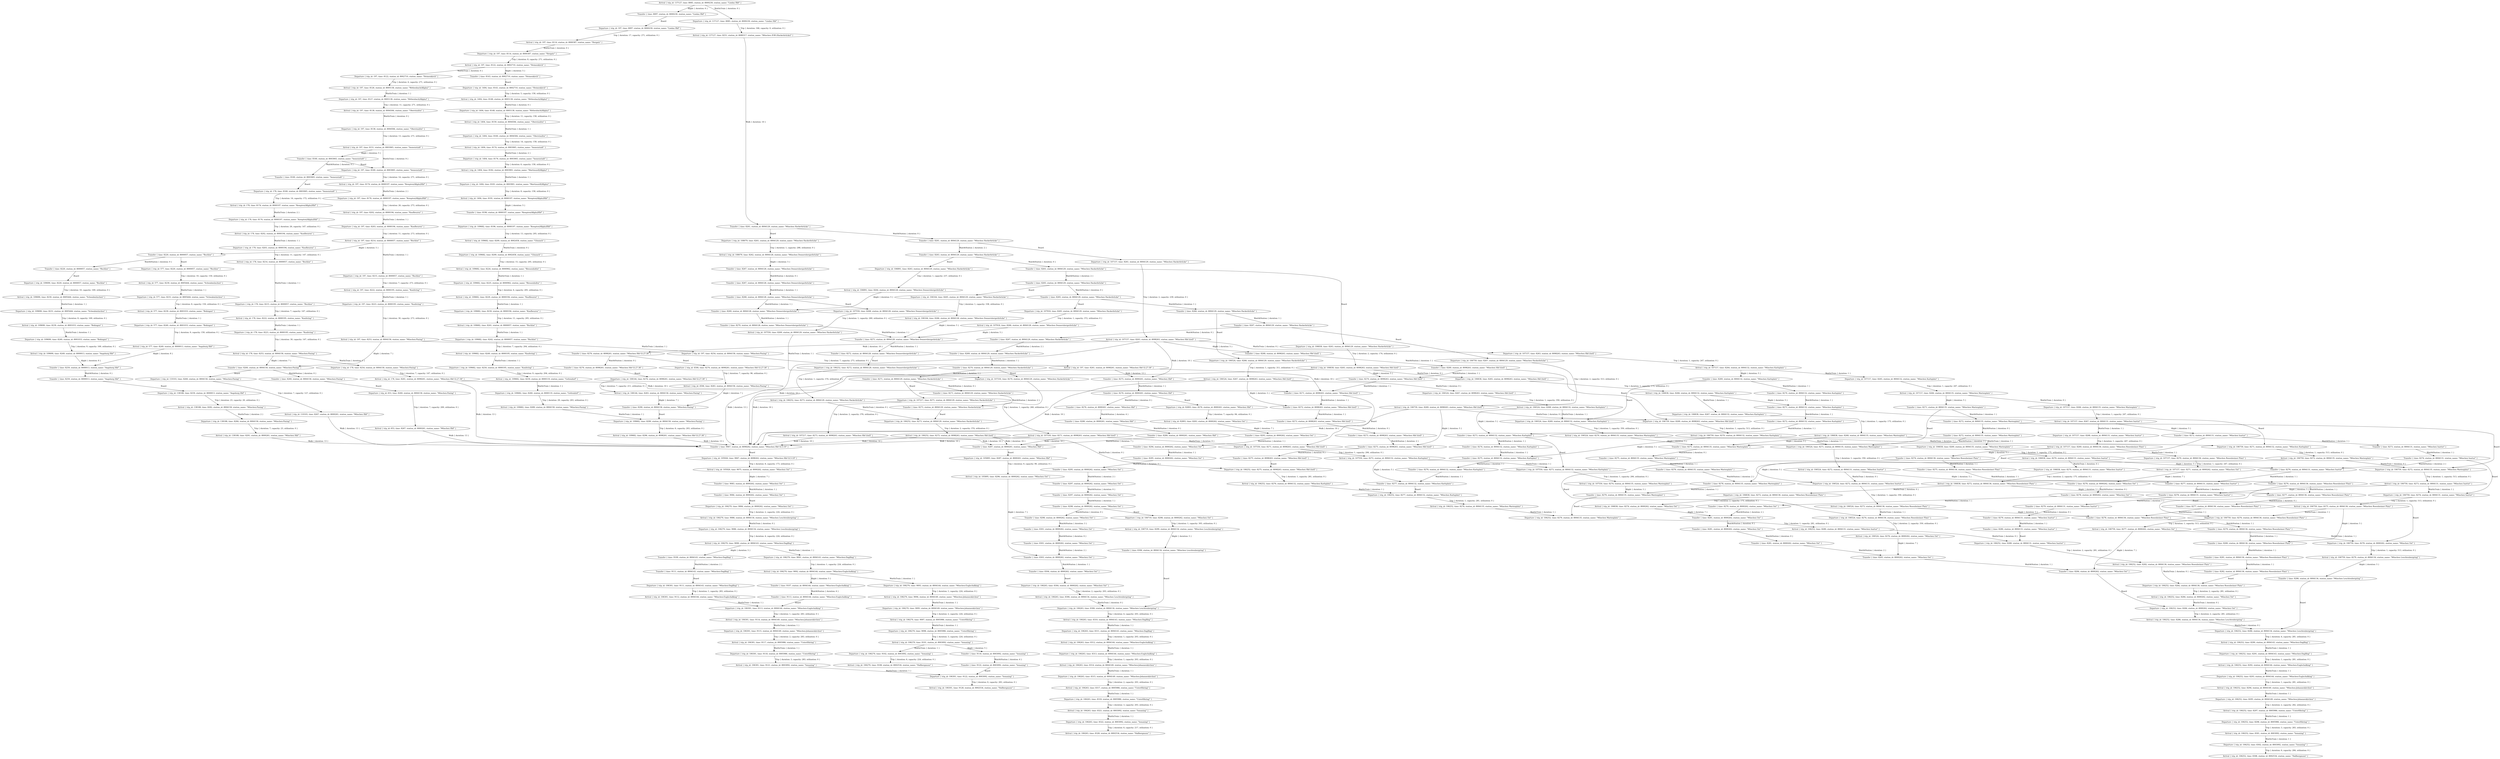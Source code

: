 digraph {
    0 [ label = "Departure { trip_id: 178, time: 8160, station_id: 8003065, station_name: \"Immenstadt\" }" ]
    1 [ label = "Transfer { time: 8160, station_id: 8003065, station_name: \"Immenstadt\" }" ]
    2 [ label = "Arrival { trip_id: 178, time: 8174, station_id: 8000197, station_name: \"Kempten(Allgäu)Hbf\" }" ]
    3 [ label = "Departure { trip_id: 178, time: 8176, station_id: 8000197, station_name: \"Kempten(Allgäu)Hbf\" }" ]
    4 [ label = "Arrival { trip_id: 178, time: 8202, station_id: 8000194, station_name: \"Kaufbeuren\" }" ]
    5 [ label = "Departure { trip_id: 178, time: 8203, station_id: 8000194, station_name: \"Kaufbeuren\" }" ]
    6 [ label = "Arrival { trip_id: 178, time: 8214, station_id: 8000057, station_name: \"Buchloe\" }" ]
    7 [ label = "Departure { trip_id: 178, time: 8215, station_id: 8000057, station_name: \"Buchloe\" }" ]
    8 [ label = "Arrival { trip_id: 178, time: 8222, station_id: 8000195, station_name: \"Kaufering\" }" ]
    9 [ label = "Departure { trip_id: 178, time: 8223, station_id: 8000195, station_name: \"Kaufering\" }" ]
    10 [ label = "Arrival { trip_id: 178, time: 8253, station_id: 8004158, station_name: \"München-Pasing\" }" ]
    11 [ label = "Departure { trip_id: 178, time: 8254, station_id: 8004158, station_name: \"München-Pasing\" }" ]
    12 [ label = "Arrival { trip_id: 178, time: 8261, station_id: 8098261, station_name: \"München Hbf Gl.27-36\" }" ]
    13 [ label = "Departure { trip_id: 197, time: 8097, station_id: 8000230, station_name: \"Lindau Hbf\" }" ]
    14 [ label = "Transfer { time: 8097, station_id: 8000230, station_name: \"Lindau Hbf\" }" ]
    15 [ label = "Arrival { trip_id: 197, time: 8114, station_id: 8000387, station_name: \"Hergatz\" }" ]
    16 [ label = "Departure { trip_id: 197, time: 8114, station_id: 8000387, station_name: \"Hergatz\" }" ]
    17 [ label = "Arrival { trip_id: 197, time: 8122, station_id: 8002710, station_name: \"Heimenkirch\" }" ]
    18 [ label = "Departure { trip_id: 197, time: 8122, station_id: 8002710, station_name: \"Heimenkirch\" }" ]
    19 [ label = "Arrival { trip_id: 197, time: 8126, station_id: 8005138, station_name: \"Röthenbach(Allgäu)\" }" ]
    20 [ label = "Departure { trip_id: 197, time: 8127, station_id: 8005138, station_name: \"Röthenbach(Allgäu)\" }" ]
    21 [ label = "Arrival { trip_id: 197, time: 8138, station_id: 8004584, station_name: \"Oberstaufen\" }" ]
    22 [ label = "Departure { trip_id: 197, time: 8138, station_id: 8004584, station_name: \"Oberstaufen\" }" ]
    23 [ label = "Arrival { trip_id: 197, time: 8151, station_id: 8003065, station_name: \"Immenstadt\" }" ]
    24 [ label = "Departure { trip_id: 197, time: 8160, station_id: 8003065, station_name: \"Immenstadt\" }" ]
    25 [ label = "Transfer { time: 8160, station_id: 8003065, station_name: \"Immenstadt\" }" ]
    26 [ label = "Arrival { trip_id: 197, time: 8174, station_id: 8000197, station_name: \"Kempten(Allgäu)Hbf\" }" ]
    27 [ label = "Departure { trip_id: 197, time: 8176, station_id: 8000197, station_name: \"Kempten(Allgäu)Hbf\" }" ]
    28 [ label = "Arrival { trip_id: 197, time: 8202, station_id: 8000194, station_name: \"Kaufbeuren\" }" ]
    29 [ label = "Departure { trip_id: 197, time: 8203, station_id: 8000194, station_name: \"Kaufbeuren\" }" ]
    30 [ label = "Arrival { trip_id: 197, time: 8214, station_id: 8000057, station_name: \"Buchloe\" }" ]
    31 [ label = "Departure { trip_id: 197, time: 8215, station_id: 8000057, station_name: \"Buchloe\" }" ]
    32 [ label = "Arrival { trip_id: 197, time: 8222, station_id: 8000195, station_name: \"Kaufering\" }" ]
    33 [ label = "Departure { trip_id: 197, time: 8223, station_id: 8000195, station_name: \"Kaufering\" }" ]
    34 [ label = "Arrival { trip_id: 197, time: 8253, station_id: 8004158, station_name: \"München-Pasing\" }" ]
    35 [ label = "Departure { trip_id: 197, time: 8254, station_id: 8004158, station_name: \"München-Pasing\" }" ]
    36 [ label = "Arrival { trip_id: 197, time: 8261, station_id: 8098261, station_name: \"München Hbf Gl.27-36\" }" ]
    37 [ label = "Departure { trip_id: 577, time: 8220, station_id: 8000057, station_name: \"Buchloe\" }" ]
    38 [ label = "Transfer { time: 8220, station_id: 8000057, station_name: \"Buchloe\" }" ]
    39 [ label = "Arrival { trip_id: 577, time: 8230, station_id: 8005444, station_name: \"Schwabmünchen\" }" ]
    40 [ label = "Departure { trip_id: 577, time: 8231, station_id: 8005444, station_name: \"Schwabmünchen\" }" ]
    41 [ label = "Arrival { trip_id: 577, time: 8239, station_id: 8001033, station_name: \"Bobingen\" }" ]
    42 [ label = "Departure { trip_id: 577, time: 8240, station_id: 8001033, station_name: \"Bobingen\" }" ]
    43 [ label = "Arrival { trip_id: 577, time: 8249, station_id: 8000013, station_name: \"Augsburg Hbf\" }" ]
    44 [ label = "Departure { trip_id: 653, time: 8260, station_id: 8004158, station_name: \"München-Pasing\" }" ]
    45 [ label = "Transfer { time: 8260, station_id: 8004158, station_name: \"München-Pasing\" }" ]
    46 [ label = "Arrival { trip_id: 653, time: 8267, station_id: 8000261, station_name: \"München Hbf\" }" ]
    47 [ label = "Departure { trip_id: 1404, time: 8143, station_id: 8002710, station_name: \"Heimenkirch\" }" ]
    48 [ label = "Transfer { time: 8143, station_id: 8002710, station_name: \"Heimenkirch\" }" ]
    49 [ label = "Arrival { trip_id: 1404, time: 8148, station_id: 8005138, station_name: \"Röthenbach(Allgäu)\" }" ]
    50 [ label = "Departure { trip_id: 1404, time: 8148, station_id: 8005138, station_name: \"Röthenbach(Allgäu)\" }" ]
    51 [ label = "Arrival { trip_id: 1404, time: 8159, station_id: 8004584, station_name: \"Oberstaufen\" }" ]
    52 [ label = "Departure { trip_id: 1404, time: 8160, station_id: 8004584, station_name: \"Oberstaufen\" }" ]
    53 [ label = "Arrival { trip_id: 1404, time: 8174, station_id: 8003065, station_name: \"Immenstadt\" }" ]
    54 [ label = "Departure { trip_id: 1404, time: 8176, station_id: 8003065, station_name: \"Immenstadt\" }" ]
    55 [ label = "Arrival { trip_id: 1404, time: 8182, station_id: 8003901, station_name: \"Martinszell(Allgäu)\" }" ]
    56 [ label = "Departure { trip_id: 1404, time: 8183, station_id: 8003901, station_name: \"Martinszell(Allgäu)\" }" ]
    57 [ label = "Arrival { trip_id: 1404, time: 8191, station_id: 8000197, station_name: \"Kempten(Allgäu)Hbf\" }" ]
    58 [ label = "Departure { trip_id: 4506, time: 8276, station_id: 8098261, station_name: \"München Hbf Gl.27-36\" }" ]
    59 [ label = "Transfer { time: 8276, station_id: 8098261, station_name: \"München Hbf Gl.27-36\" }" ]
    60 [ label = "Arrival { trip_id: 4506, time: 8283, station_id: 8004158, station_name: \"München-Pasing\" }" ]
    61 [ label = "Transfer { time: 8280, station_id: 8000261, station_name: \"München Hbf\" }" ]
    62 [ label = "Departure { trip_id: 92893, time: 8276, station_id: 8000261, station_name: \"München Hbf\" }" ]
    63 [ label = "Transfer { time: 8276, station_id: 8000261, station_name: \"München Hbf\" }" ]
    64 [ label = "Arrival { trip_id: 92893, time: 8283, station_id: 8000262, station_name: \"München Ost\" }" ]
    65 [ label = "Departure { trip_id: 105895, time: 8287, station_id: 8000261, station_name: \"München Hbf\" }" ]
    66 [ label = "Transfer { time: 8287, station_id: 8000261, station_name: \"München Hbf\" }" ]
    67 [ label = "Arrival { trip_id: 105895, time: 8296, station_id: 8000262, station_name: \"München Ost\" }" ]
    68 [ label = "Transfer { time: 8297, station_id: 8000262, station_name: \"München Ost\" }" ]
    69 [ label = "Departure { trip_id: 105926, time: 9067, station_id: 8098262, station_name: \"München Hbf Gl.5-10\" }" ]
    70 [ label = "Transfer { time: 9067, station_id: 8098262, station_name: \"München Hbf Gl.5-10\" }" ]
    71 [ label = "Arrival { trip_id: 105926, time: 9075, station_id: 8000262, station_name: \"München Ost\" }" ]
    72 [ label = "Transfer { time: 8279, station_id: 8000262, station_name: \"München Ost\" }" ]
    73 [ label = "Transfer { time: 8281, station_id: 8004136, station_name: \"München Rosenheimer Platz\" }" ]
    74 [ label = "Departure { trip_id: 106164, time: 8265, station_id: 8004129, station_name: \"München Hackerbrücke\" }" ]
    75 [ label = "Transfer { time: 8265, station_id: 8004129, station_name: \"München Hackerbrücke\" }" ]
    76 [ label = "Arrival { trip_id: 106164, time: 8266, station_id: 8004128, station_name: \"München Donnersbergerbrücke\" }" ]
    77 [ label = "Transfer { time: 8267, station_id: 8004128, station_name: \"München Donnersbergerbrücke\" }" ]
    78 [ label = "Transfer { time: 8277, station_id: 8004136, station_name: \"München Rosenheimer Platz\" }" ]
    79 [ label = "Transfer { time: 8279, station_id: 8004131, station_name: \"München Isartor\" }" ]
    80 [ label = "Transfer { time: 8295, station_id: 8000262, station_name: \"München Ost\" }" ]
    81 [ label = "Departure { trip_id: 106252, time: 8272, station_id: 8004128, station_name: \"München Donnersbergerbrücke\" }" ]
    82 [ label = "Transfer { time: 8272, station_id: 8004128, station_name: \"München Donnersbergerbrücke\" }" ]
    83 [ label = "Arrival { trip_id: 106252, time: 8273, station_id: 8004129, station_name: \"München Hackerbrücke\" }" ]
    84 [ label = "Departure { trip_id: 106252, time: 8273, station_id: 8004129, station_name: \"München Hackerbrücke\" }" ]
    85 [ label = "Transfer { time: 8273, station_id: 8004129, station_name: \"München Hackerbrücke\" }" ]
    86 [ label = "Arrival { trip_id: 106252, time: 8275, station_id: 8098263, station_name: \"München Hbf (tief)\" }" ]
    87 [ label = "Departure { trip_id: 106252, time: 8275, station_id: 8098263, station_name: \"München Hbf (tief)\" }" ]
    88 [ label = "Transfer { time: 8275, station_id: 8098263, station_name: \"München Hbf (tief)\" }" ]
    89 [ label = "Arrival { trip_id: 106252, time: 8276, station_id: 8004132, station_name: \"München Karlsplatz\" }" ]
    90 [ label = "Departure { trip_id: 106252, time: 8277, station_id: 8004132, station_name: \"München Karlsplatz\" }" ]
    91 [ label = "Transfer { time: 8277, station_id: 8004132, station_name: \"München Karlsplatz\" }" ]
    92 [ label = "Arrival { trip_id: 106252, time: 8278, station_id: 8004135, station_name: \"München Marienplatz\" }" ]
    93 [ label = "Departure { trip_id: 106252, time: 8279, station_id: 8004135, station_name: \"München Marienplatz\" }" ]
    94 [ label = "Transfer { time: 8279, station_id: 8004135, station_name: \"München Marienplatz\" }" ]
    95 [ label = "Arrival { trip_id: 106252, time: 8280, station_id: 8004131, station_name: \"München Isartor\" }" ]
    96 [ label = "Departure { trip_id: 106252, time: 8280, station_id: 8004131, station_name: \"München Isartor\" }" ]
    97 [ label = "Transfer { time: 8280, station_id: 8004131, station_name: \"München Isartor\" }" ]
    98 [ label = "Arrival { trip_id: 106252, time: 8282, station_id: 8004136, station_name: \"München Rosenheimer Platz\" }" ]
    99 [ label = "Departure { trip_id: 106252, time: 8282, station_id: 8004136, station_name: \"München Rosenheimer Platz\" }" ]
    100 [ label = "Transfer { time: 8282, station_id: 8004136, station_name: \"München Rosenheimer Platz\" }" ]
    101 [ label = "Arrival { trip_id: 106252, time: 8284, station_id: 8000262, station_name: \"München Ost\" }" ]
    102 [ label = "Departure { trip_id: 106252, time: 8284, station_id: 8000262, station_name: \"München Ost\" }" ]
    103 [ label = "Transfer { time: 8284, station_id: 8000262, station_name: \"München Ost\" }" ]
    104 [ label = "Arrival { trip_id: 106252, time: 8286, station_id: 8004134, station_name: \"München Leuchtenbergring\" }" ]
    105 [ label = "Departure { trip_id: 106252, time: 8286, station_id: 8004134, station_name: \"München Leuchtenbergring\" }" ]
    106 [ label = "Transfer { time: 8286, station_id: 8004134, station_name: \"München Leuchtenbergring\" }" ]
    107 [ label = "Arrival { trip_id: 106252, time: 8290, station_id: 8004143, station_name: \"München-Daglfing\" }" ]
    108 [ label = "Departure { trip_id: 106252, time: 8291, station_id: 8004143, station_name: \"München-Daglfing\" }" ]
    109 [ label = "Arrival { trip_id: 106252, time: 8292, station_id: 8004144, station_name: \"München-Englschalking\" }" ]
    110 [ label = "Departure { trip_id: 106252, time: 8293, station_id: 8004144, station_name: \"München-Englschalking\" }" ]
    111 [ label = "Arrival { trip_id: 106252, time: 8294, station_id: 8004149, station_name: \"München-Johanneskirchen\" }" ]
    112 [ label = "Departure { trip_id: 106252, time: 8295, station_id: 8004149, station_name: \"München-Johanneskirchen\" }" ]
    113 [ label = "Arrival { trip_id: 106252, time: 8297, station_id: 8005986, station_name: \"Unterföhring\" }" ]
    114 [ label = "Departure { trip_id: 106252, time: 8298, station_id: 8005986, station_name: \"Unterföhring\" }" ]
    115 [ label = "Arrival { trip_id: 106252, time: 8301, station_id: 8003092, station_name: \"Ismaning\" }" ]
    116 [ label = "Departure { trip_id: 106252, time: 8302, station_id: 8003092, station_name: \"Ismaning\" }" ]
    117 [ label = "Arrival { trip_id: 106252, time: 8308, station_id: 8002534, station_name: \"Hallbergmoos\" }" ]
    118 [ label = "Departure { trip_id: 106263, time: 8304, station_id: 8000262, station_name: \"München Ost\" }" ]
    119 [ label = "Transfer { time: 8304, station_id: 8000262, station_name: \"München Ost\" }" ]
    120 [ label = "Arrival { trip_id: 106263, time: 8306, station_id: 8004134, station_name: \"München Leuchtenbergring\" }" ]
    121 [ label = "Departure { trip_id: 106263, time: 8306, station_id: 8004134, station_name: \"München Leuchtenbergring\" }" ]
    122 [ label = "Transfer { time: 8306, station_id: 8004134, station_name: \"München Leuchtenbergring\" }" ]
    123 [ label = "Arrival { trip_id: 106263, time: 8310, station_id: 8004143, station_name: \"München-Daglfing\" }" ]
    124 [ label = "Departure { trip_id: 106263, time: 8311, station_id: 8004143, station_name: \"München-Daglfing\" }" ]
    125 [ label = "Arrival { trip_id: 106263, time: 8312, station_id: 8004144, station_name: \"München-Englschalking\" }" ]
    126 [ label = "Departure { trip_id: 106263, time: 8313, station_id: 8004144, station_name: \"München-Englschalking\" }" ]
    127 [ label = "Arrival { trip_id: 106263, time: 8314, station_id: 8004149, station_name: \"München-Johanneskirchen\" }" ]
    128 [ label = "Departure { trip_id: 106263, time: 8315, station_id: 8004149, station_name: \"München-Johanneskirchen\" }" ]
    129 [ label = "Arrival { trip_id: 106263, time: 8317, station_id: 8005986, station_name: \"Unterföhring\" }" ]
    130 [ label = "Departure { trip_id: 106263, time: 8318, station_id: 8005986, station_name: \"Unterföhring\" }" ]
    131 [ label = "Arrival { trip_id: 106263, time: 8321, station_id: 8003092, station_name: \"Ismaning\" }" ]
    132 [ label = "Departure { trip_id: 106263, time: 8322, station_id: 8003092, station_name: \"Ismaning\" }" ]
    133 [ label = "Arrival { trip_id: 106263, time: 8328, station_id: 8002534, station_name: \"Hallbergmoos\" }" ]
    134 [ label = "Departure { trip_id: 106270, time: 9084, station_id: 8000262, station_name: \"München Ost\" }" ]
    135 [ label = "Transfer { time: 9084, station_id: 8000262, station_name: \"München Ost\" }" ]
    136 [ label = "Arrival { trip_id: 106270, time: 9086, station_id: 8004134, station_name: \"München Leuchtenbergring\" }" ]
    137 [ label = "Departure { trip_id: 106270, time: 9086, station_id: 8004134, station_name: \"München Leuchtenbergring\" }" ]
    138 [ label = "Arrival { trip_id: 106270, time: 9090, station_id: 8004143, station_name: \"München-Daglfing\" }" ]
    139 [ label = "Departure { trip_id: 106270, time: 9091, station_id: 8004143, station_name: \"München-Daglfing\" }" ]
    140 [ label = "Arrival { trip_id: 106270, time: 9092, station_id: 8004144, station_name: \"München-Englschalking\" }" ]
    141 [ label = "Departure { trip_id: 106270, time: 9093, station_id: 8004144, station_name: \"München-Englschalking\" }" ]
    142 [ label = "Arrival { trip_id: 106270, time: 9094, station_id: 8004149, station_name: \"München-Johanneskirchen\" }" ]
    143 [ label = "Departure { trip_id: 106270, time: 9095, station_id: 8004149, station_name: \"München-Johanneskirchen\" }" ]
    144 [ label = "Arrival { trip_id: 106270, time: 9097, station_id: 8005986, station_name: \"Unterföhring\" }" ]
    145 [ label = "Departure { trip_id: 106270, time: 9098, station_id: 8005986, station_name: \"Unterföhring\" }" ]
    146 [ label = "Arrival { trip_id: 106270, time: 9101, station_id: 8003092, station_name: \"Ismaning\" }" ]
    147 [ label = "Departure { trip_id: 106270, time: 9102, station_id: 8003092, station_name: \"Ismaning\" }" ]
    148 [ label = "Arrival { trip_id: 106270, time: 9108, station_id: 8002534, station_name: \"Hallbergmoos\" }" ]
    149 [ label = "Departure { trip_id: 106301, time: 9111, station_id: 8004143, station_name: \"München-Daglfing\" }" ]
    150 [ label = "Transfer { time: 9111, station_id: 8004143, station_name: \"München-Daglfing\" }" ]
    151 [ label = "Arrival { trip_id: 106301, time: 9112, station_id: 8004144, station_name: \"München-Englschalking\" }" ]
    152 [ label = "Departure { trip_id: 106301, time: 9113, station_id: 8004144, station_name: \"München-Englschalking\" }" ]
    153 [ label = "Transfer { time: 9113, station_id: 8004144, station_name: \"München-Englschalking\" }" ]
    154 [ label = "Arrival { trip_id: 106301, time: 9114, station_id: 8004149, station_name: \"München-Johanneskirchen\" }" ]
    155 [ label = "Departure { trip_id: 106301, time: 9115, station_id: 8004149, station_name: \"München-Johanneskirchen\" }" ]
    156 [ label = "Arrival { trip_id: 106301, time: 9117, station_id: 8005986, station_name: \"Unterföhring\" }" ]
    157 [ label = "Departure { trip_id: 106301, time: 9118, station_id: 8005986, station_name: \"Unterföhring\" }" ]
    158 [ label = "Arrival { trip_id: 106301, time: 9121, station_id: 8003092, station_name: \"Ismaning\" }" ]
    159 [ label = "Departure { trip_id: 106301, time: 9122, station_id: 8003092, station_name: \"Ismaning\" }" ]
    160 [ label = "Transfer { time: 9122, station_id: 8003092, station_name: \"Ismaning\" }" ]
    161 [ label = "Arrival { trip_id: 106301, time: 9128, station_id: 8002534, station_name: \"Hallbergmoos\" }" ]
    162 [ label = "Transfer { time: 8298, station_id: 8000262, station_name: \"München Ost\" }" ]
    163 [ label = "Transfer { time: 8272, station_id: 8004132, station_name: \"München Karlsplatz\" }" ]
    164 [ label = "Transfer { time: 8273, station_id: 8098263, station_name: \"München Hbf (tief)\" }" ]
    165 [ label = "Departure { trip_id: 106524, time: 8266, station_id: 8004129, station_name: \"München Hackerbrücke\" }" ]
    166 [ label = "Transfer { time: 8266, station_id: 8004129, station_name: \"München Hackerbrücke\" }" ]
    167 [ label = "Arrival { trip_id: 106524, time: 8267, station_id: 8098263, station_name: \"München Hbf (tief)\" }" ]
    168 [ label = "Departure { trip_id: 106524, time: 8267, station_id: 8098263, station_name: \"München Hbf (tief)\" }" ]
    169 [ label = "Arrival { trip_id: 106524, time: 8268, station_id: 8004132, station_name: \"München Karlsplatz\" }" ]
    170 [ label = "Departure { trip_id: 106524, time: 8269, station_id: 8004132, station_name: \"München Karlsplatz\" }" ]
    171 [ label = "Transfer { time: 8269, station_id: 8004132, station_name: \"München Karlsplatz\" }" ]
    172 [ label = "Arrival { trip_id: 106524, time: 8270, station_id: 8004135, station_name: \"München Marienplatz\" }" ]
    173 [ label = "Departure { trip_id: 106524, time: 8271, station_id: 8004135, station_name: \"München Marienplatz\" }" ]
    174 [ label = "Transfer { time: 8271, station_id: 8004135, station_name: \"München Marienplatz\" }" ]
    175 [ label = "Arrival { trip_id: 106524, time: 8272, station_id: 8004131, station_name: \"München Isartor\" }" ]
    176 [ label = "Departure { trip_id: 106524, time: 8272, station_id: 8004131, station_name: \"München Isartor\" }" ]
    177 [ label = "Transfer { time: 8272, station_id: 8004131, station_name: \"München Isartor\" }" ]
    178 [ label = "Arrival { trip_id: 106524, time: 8273, station_id: 8004136, station_name: \"München Rosenheimer Platz\" }" ]
    179 [ label = "Departure { trip_id: 106524, time: 8274, station_id: 8004136, station_name: \"München Rosenheimer Platz\" }" ]
    180 [ label = "Transfer { time: 8274, station_id: 8004136, station_name: \"München Rosenheimer Platz\" }" ]
    181 [ label = "Arrival { trip_id: 106524, time: 8276, station_id: 8000262, station_name: \"München Ost\" }" ]
    182 [ label = "Transfer { time: 8278, station_id: 8000262, station_name: \"München Ost\" }" ]
    183 [ label = "Transfer { time: 9083, station_id: 8000262, station_name: \"München Ost\" }" ]
    184 [ label = "Transfer { time: 8303, station_id: 8000262, station_name: \"München Ost\" }" ]
    185 [ label = "Departure { trip_id: 106719, time: 8298, station_id: 8000262, station_name: \"München Ost\" }" ]
    186 [ label = "Transfer { time: 8298, station_id: 8000262, station_name: \"München Ost\" }" ]
    187 [ label = "Arrival { trip_id: 106719, time: 8299, station_id: 8004134, station_name: \"München Leuchtenbergring\" }" ]
    188 [ label = "Departure { trip_id: 106759, time: 8267, station_id: 8004129, station_name: \"München Hackerbrücke\" }" ]
    189 [ label = "Transfer { time: 8267, station_id: 8004129, station_name: \"München Hackerbrücke\" }" ]
    190 [ label = "Arrival { trip_id: 106759, time: 8269, station_id: 8098263, station_name: \"München Hbf (tief)\" }" ]
    191 [ label = "Departure { trip_id: 106759, time: 8269, station_id: 8098263, station_name: \"München Hbf (tief)\" }" ]
    192 [ label = "Transfer { time: 8269, station_id: 8098263, station_name: \"München Hbf (tief)\" }" ]
    193 [ label = "Arrival { trip_id: 106759, time: 8270, station_id: 8004132, station_name: \"München Karlsplatz\" }" ]
    194 [ label = "Departure { trip_id: 106759, time: 8271, station_id: 8004132, station_name: \"München Karlsplatz\" }" ]
    195 [ label = "Transfer { time: 8271, station_id: 8004132, station_name: \"München Karlsplatz\" }" ]
    196 [ label = "Arrival { trip_id: 106759, time: 8272, station_id: 8004135, station_name: \"München Marienplatz\" }" ]
    197 [ label = "Departure { trip_id: 106759, time: 8272, station_id: 8004135, station_name: \"München Marienplatz\" }" ]
    198 [ label = "Transfer { time: 8272, station_id: 8004135, station_name: \"München Marienplatz\" }" ]
    199 [ label = "Arrival { trip_id: 106759, time: 8273, station_id: 8004131, station_name: \"München Isartor\" }" ]
    200 [ label = "Departure { trip_id: 106759, time: 8274, station_id: 8004131, station_name: \"München Isartor\" }" ]
    201 [ label = "Transfer { time: 8274, station_id: 8004131, station_name: \"München Isartor\" }" ]
    202 [ label = "Arrival { trip_id: 106759, time: 8275, station_id: 8004136, station_name: \"München Rosenheimer Platz\" }" ]
    203 [ label = "Departure { trip_id: 106759, time: 8276, station_id: 8004136, station_name: \"München Rosenheimer Platz\" }" ]
    204 [ label = "Transfer { time: 8276, station_id: 8004136, station_name: \"München Rosenheimer Platz\" }" ]
    205 [ label = "Arrival { trip_id: 106759, time: 8277, station_id: 8000262, station_name: \"München Ost\" }" ]
    206 [ label = "Departure { trip_id: 106759, time: 8278, station_id: 8000262, station_name: \"München Ost\" }" ]
    207 [ label = "Transfer { time: 8278, station_id: 8000262, station_name: \"München Ost\" }" ]
    208 [ label = "Arrival { trip_id: 106759, time: 8279, station_id: 8004134, station_name: \"München Leuchtenbergring\" }" ]
    209 [ label = "Transfer { time: 8270, station_id: 8004132, station_name: \"München Karlsplatz\" }" ]
    210 [ label = "Transfer { time: 8272, station_id: 8098263, station_name: \"München Hbf (tief)\" }" ]
    211 [ label = "Transfer { time: 8283, station_id: 8000262, station_name: \"München Ost\" }" ]
    212 [ label = "Departure { trip_id: 106838, time: 8263, station_id: 8004129, station_name: \"München Hackerbrücke\" }" ]
    213 [ label = "Transfer { time: 8263, station_id: 8004129, station_name: \"München Hackerbrücke\" }" ]
    214 [ label = "Arrival { trip_id: 106838, time: 8265, station_id: 8098263, station_name: \"München Hbf (tief)\" }" ]
    215 [ label = "Departure { trip_id: 106838, time: 8265, station_id: 8098263, station_name: \"München Hbf (tief)\" }" ]
    216 [ label = "Arrival { trip_id: 106838, time: 8266, station_id: 8004132, station_name: \"München Karlsplatz\" }" ]
    217 [ label = "Departure { trip_id: 106838, time: 8267, station_id: 8004132, station_name: \"München Karlsplatz\" }" ]
    218 [ label = "Arrival { trip_id: 106838, time: 8268, station_id: 8004135, station_name: \"München Marienplatz\" }" ]
    219 [ label = "Departure { trip_id: 106838, time: 8269, station_id: 8004135, station_name: \"München Marienplatz\" }" ]
    220 [ label = "Arrival { trip_id: 106838, time: 8270, station_id: 8004131, station_name: \"München Isartor\" }" ]
    221 [ label = "Departure { trip_id: 106838, time: 8270, station_id: 8004131, station_name: \"München Isartor\" }" ]
    222 [ label = "Arrival { trip_id: 106838, time: 8272, station_id: 8004136, station_name: \"München Rosenheimer Platz\" }" ]
    223 [ label = "Departure { trip_id: 106838, time: 8272, station_id: 8004136, station_name: \"München Rosenheimer Platz\" }" ]
    224 [ label = "Arrival { trip_id: 106838, time: 8274, station_id: 8000262, station_name: \"München Ost\" }" ]
    225 [ label = "Transfer { time: 8272, station_id: 8004135, station_name: \"München Marienplatz\" }" ]
    226 [ label = "Transfer { time: 8274, station_id: 8004132, station_name: \"München Karlsplatz\" }" ]
    227 [ label = "Transfer { time: 8275, station_id: 8098263, station_name: \"München Hbf (tief)\" }" ]
    228 [ label = "Transfer { time: 8275, station_id: 8004136, station_name: \"München Rosenheimer Platz\" }" ]
    229 [ label = "Transfer { time: 8277, station_id: 8004131, station_name: \"München Isartor\" }" ]
    230 [ label = "Transfer { time: 8278, station_id: 8004135, station_name: \"München Marienplatz\" }" ]
    231 [ label = "Departure { trip_id: 106891, time: 8263, station_id: 8004129, station_name: \"München Hackerbrücke\" }" ]
    232 [ label = "Transfer { time: 8263, station_id: 8004129, station_name: \"München Hackerbrücke\" }" ]
    233 [ label = "Arrival { trip_id: 106891, time: 8264, station_id: 8004128, station_name: \"München Donnersbergerbrücke\" }" ]
    234 [ label = "Transfer { time: 8293, station_id: 8000262, station_name: \"München Ost\" }" ]
    235 [ label = "Transfer { time: 8268, station_id: 8098263, station_name: \"München Hbf (tief)\" }" ]
    236 [ label = "Transfer { time: 8269, station_id: 8004129, station_name: \"München Hackerbrücke\" }" ]
    237 [ label = "Transfer { time: 8271, station_id: 8004128, station_name: \"München Donnersbergerbrücke\" }" ]
    238 [ label = "Departure { trip_id: 107157, time: 8261, station_id: 8004129, station_name: \"München Hackerbrücke\" }" ]
    239 [ label = "Transfer { time: 8261, station_id: 8004129, station_name: \"München Hackerbrücke\" }" ]
    240 [ label = "Arrival { trip_id: 107157, time: 8263, station_id: 8098263, station_name: \"München Hbf (tief)\" }" ]
    241 [ label = "Departure { trip_id: 107157, time: 8263, station_id: 8098263, station_name: \"München Hbf (tief)\" }" ]
    242 [ label = "Arrival { trip_id: 107157, time: 8264, station_id: 8004132, station_name: \"München Karlsplatz\" }" ]
    243 [ label = "Departure { trip_id: 107157, time: 8265, station_id: 8004132, station_name: \"München Karlsplatz\" }" ]
    244 [ label = "Arrival { trip_id: 107157, time: 8266, station_id: 8004135, station_name: \"München Marienplatz\" }" ]
    245 [ label = "Departure { trip_id: 107157, time: 8266, station_id: 8004135, station_name: \"München Marienplatz\" }" ]
    246 [ label = "Arrival { trip_id: 107157, time: 8267, station_id: 8004131, station_name: \"München Isartor\" }" ]
    247 [ label = "Departure { trip_id: 107157, time: 8268, station_id: 8004131, station_name: \"München Isartor\" }" ]
    248 [ label = "Arrival { trip_id: 107157, time: 8269, station_id: 8004136, station_name: \"München Rosenheimer Platz\" }" ]
    249 [ label = "Departure { trip_id: 107157, time: 8270, station_id: 8004136, station_name: \"München Rosenheimer Platz\" }" ]
    250 [ label = "Arrival { trip_id: 107157, time: 8271, station_id: 8000262, station_name: \"München Ost\" }" ]
    251 [ label = "Transfer { time: 8294, station_id: 8000262, station_name: \"München Ost\" }" ]
    252 [ label = "Transfer { time: 8270, station_id: 8004128, station_name: \"München Donnersbergerbrücke\" }" ]
    253 [ label = "Departure { trip_id: 107217, time: 8271, station_id: 8004129, station_name: \"München Hackerbrücke\" }" ]
    254 [ label = "Transfer { time: 8271, station_id: 8004129, station_name: \"München Hackerbrücke\" }" ]
    255 [ label = "Arrival { trip_id: 107217, time: 8273, station_id: 8098263, station_name: \"München Hbf (tief)\" }" ]
    256 [ label = "Transfer { time: 8273, station_id: 8098263, station_name: \"München Hbf (tief)\" }" ]
    257 [ label = "Transfer { time: 8275, station_id: 8004132, station_name: \"München Karlsplatz\" }" ]
    258 [ label = "Transfer { time: 8276, station_id: 8004135, station_name: \"München Marienplatz\" }" ]
    259 [ label = "Transfer { time: 8278, station_id: 8004131, station_name: \"München Isartor\" }" ]
    260 [ label = "Transfer { time: 8280, station_id: 8004136, station_name: \"München Rosenheimer Platz\" }" ]
    261 [ label = "Transfer { time: 8273, station_id: 8004131, station_name: \"München Isartor\" }" ]
    262 [ label = "Transfer { time: 8275, station_id: 8004135, station_name: \"München Marienplatz\" }" ]
    263 [ label = "Transfer { time: 8276, station_id: 8004132, station_name: \"München Karlsplatz\" }" ]
    264 [ label = "Transfer { time: 8281, station_id: 8000262, station_name: \"München Ost\" }" ]
    265 [ label = "Transfer { time: 8301, station_id: 8000262, station_name: \"München Ost\" }" ]
    266 [ label = "Transfer { time: 8281, station_id: 8000262, station_name: \"München Ost\" }" ]
    267 [ label = "Transfer { time: 8270, station_id: 8098263, station_name: \"München Hbf (tief)\" }" ]
    268 [ label = "Transfer { time: 8271, station_id: 8004129, station_name: \"München Hackerbrücke\" }" ]
    269 [ label = "Departure { trip_id: 107550, time: 8268, station_id: 8004128, station_name: \"München Donnersbergerbrücke\" }" ]
    270 [ label = "Transfer { time: 8268, station_id: 8004128, station_name: \"München Donnersbergerbrücke\" }" ]
    271 [ label = "Arrival { trip_id: 107550, time: 8269, station_id: 8004129, station_name: \"München Hackerbrücke\" }" ]
    272 [ label = "Departure { trip_id: 107550, time: 8270, station_id: 8004129, station_name: \"München Hackerbrücke\" }" ]
    273 [ label = "Transfer { time: 8270, station_id: 8004129, station_name: \"München Hackerbrücke\" }" ]
    274 [ label = "Arrival { trip_id: 107550, time: 8271, station_id: 8098263, station_name: \"München Hbf (tief)\" }" ]
    275 [ label = "Departure { trip_id: 107550, time: 8271, station_id: 8098263, station_name: \"München Hbf (tief)\" }" ]
    276 [ label = "Transfer { time: 8271, station_id: 8098263, station_name: \"München Hbf (tief)\" }" ]
    277 [ label = "Arrival { trip_id: 107550, time: 8272, station_id: 8004132, station_name: \"München Karlsplatz\" }" ]
    278 [ label = "Departure { trip_id: 107550, time: 8273, station_id: 8004132, station_name: \"München Karlsplatz\" }" ]
    279 [ label = "Transfer { time: 8273, station_id: 8004132, station_name: \"München Karlsplatz\" }" ]
    280 [ label = "Arrival { trip_id: 107550, time: 8274, station_id: 8004135, station_name: \"München Marienplatz\" }" ]
    281 [ label = "Transfer { time: 8275, station_id: 8004135, station_name: \"München Marienplatz\" }" ]
    282 [ label = "Transfer { time: 8276, station_id: 8004131, station_name: \"München Isartor\" }" ]
    283 [ label = "Transfer { time: 8278, station_id: 8004136, station_name: \"München Rosenheimer Platz\" }" ]
    284 [ label = "Transfer { time: 8281, station_id: 8000262, station_name: \"München Ost\" }" ]
    285 [ label = "Transfer { time: 8301, station_id: 8000262, station_name: \"München Ost\" }" ]
    286 [ label = "Transfer { time: 8295, station_id: 8000262, station_name: \"München Ost\" }" ]
    287 [ label = "Transfer { time: 8277, station_id: 8004136, station_name: \"München Rosenheimer Platz\" }" ]
    288 [ label = "Transfer { time: 8279, station_id: 8004131, station_name: \"München Isartor\" }" ]
    289 [ label = "Departure { trip_id: 107918, time: 8265, station_id: 8004129, station_name: \"München Hackerbrücke\" }" ]
    290 [ label = "Transfer { time: 8265, station_id: 8004129, station_name: \"München Hackerbrücke\" }" ]
    291 [ label = "Arrival { trip_id: 107918, time: 8266, station_id: 8004128, station_name: \"München Donnersbergerbrücke\" }" ]
    292 [ label = "Transfer { time: 8267, station_id: 8004128, station_name: \"München Donnersbergerbrücke\" }" ]
    293 [ label = "Transfer { time: 9107, station_id: 8004144, station_name: \"München-Englschalking\" }" ]
    294 [ label = "Transfer { time: 9109, station_id: 8004143, station_name: \"München-Daglfing\" }" ]
    295 [ label = "Transfer { time: 9118, station_id: 8003092, station_name: \"Ismaning\" }" ]
    296 [ label = "Transfer { time: 8279, station_id: 8004136, station_name: \"München Rosenheimer Platz\" }" ]
    297 [ label = "Transfer { time: 8267, station_id: 8004129, station_name: \"München Hackerbrücke\" }" ]
    298 [ label = "Transfer { time: 8269, station_id: 8004128, station_name: \"München Donnersbergerbrücke\" }" ]
    299 [ label = "Transfer { time: 8297, station_id: 8000262, station_name: \"München Ost\" }" ]
    300 [ label = "Departure { trip_id: 108079, time: 8261, station_id: 8004129, station_name: \"München Hackerbrücke\" }" ]
    301 [ label = "Transfer { time: 8261, station_id: 8004129, station_name: \"München Hackerbrücke\" }" ]
    302 [ label = "Arrival { trip_id: 108079, time: 8262, station_id: 8004128, station_name: \"München Donnersbergerbrücke\" }" ]
    303 [ label = "Departure { trip_id: 108144, time: 8276, station_id: 8098261, station_name: \"München Hbf Gl.27-36\" }" ]
    304 [ label = "Transfer { time: 8276, station_id: 8098261, station_name: \"München Hbf Gl.27-36\" }" ]
    305 [ label = "Arrival { trip_id: 108144, time: 8283, station_id: 8004158, station_name: \"München-Pasing\" }" ]
    306 [ label = "Departure { trip_id: 109682, time: 8196, station_id: 8000197, station_name: \"Kempten(Allgäu)Hbf\" }" ]
    307 [ label = "Transfer { time: 8196, station_id: 8000197, station_name: \"Kempten(Allgäu)Hbf\" }" ]
    308 [ label = "Arrival { trip_id: 109682, time: 8209, station_id: 8002458, station_name: \"Günzach\" }" ]
    309 [ label = "Departure { trip_id: 109682, time: 8209, station_id: 8002458, station_name: \"Günzach\" }" ]
    310 [ label = "Arrival { trip_id: 109682, time: 8224, station_id: 8000962, station_name: \"Biessenhofen\" }" ]
    311 [ label = "Departure { trip_id: 109682, time: 8225, station_id: 8000962, station_name: \"Biessenhofen\" }" ]
    312 [ label = "Arrival { trip_id: 109682, time: 8229, station_id: 8000194, station_name: \"Kaufbeuren\" }" ]
    313 [ label = "Departure { trip_id: 109682, time: 8230, station_id: 8000194, station_name: \"Kaufbeuren\" }" ]
    314 [ label = "Arrival { trip_id: 109682, time: 8241, station_id: 8000057, station_name: \"Buchloe\" }" ]
    315 [ label = "Departure { trip_id: 109682, time: 8242, station_id: 8000057, station_name: \"Buchloe\" }" ]
    316 [ label = "Arrival { trip_id: 109682, time: 8249, station_id: 8000195, station_name: \"Kaufering\" }" ]
    317 [ label = "Departure { trip_id: 109682, time: 8250, station_id: 8000195, station_name: \"Kaufering\" }" ]
    318 [ label = "Arrival { trip_id: 109682, time: 8259, station_id: 8000119, station_name: \"Geltendorf\" }" ]
    319 [ label = "Departure { trip_id: 109682, time: 8260, station_id: 8000119, station_name: \"Geltendorf\" }" ]
    320 [ label = "Arrival { trip_id: 109682, time: 8289, station_id: 8004158, station_name: \"München-Pasing\" }" ]
    321 [ label = "Departure { trip_id: 109682, time: 8290, station_id: 8004158, station_name: \"München-Pasing\" }" ]
    322 [ label = "Transfer { time: 8290, station_id: 8004158, station_name: \"München-Pasing\" }" ]
    323 [ label = "Arrival { trip_id: 109682, time: 8296, station_id: 8098261, station_name: \"München Hbf Gl.27-36\" }" ]
    324 [ label = "Departure { trip_id: 109690, time: 8220, station_id: 8000057, station_name: \"Buchloe\" }" ]
    325 [ label = "Transfer { time: 8220, station_id: 8000057, station_name: \"Buchloe\" }" ]
    326 [ label = "Arrival { trip_id: 109690, time: 8230, station_id: 8005444, station_name: \"Schwabmünchen\" }" ]
    327 [ label = "Departure { trip_id: 109690, time: 8231, station_id: 8005444, station_name: \"Schwabmünchen\" }" ]
    328 [ label = "Arrival { trip_id: 109690, time: 8239, station_id: 8001033, station_name: \"Bobingen\" }" ]
    329 [ label = "Departure { trip_id: 109690, time: 8240, station_id: 8001033, station_name: \"Bobingen\" }" ]
    330 [ label = "Arrival { trip_id: 109690, time: 8249, station_id: 8000013, station_name: \"Augsburg Hbf\" }" ]
    331 [ label = "Departure { trip_id: 110103, time: 8260, station_id: 8004158, station_name: \"München-Pasing\" }" ]
    332 [ label = "Transfer { time: 8260, station_id: 8004158, station_name: \"München-Pasing\" }" ]
    333 [ label = "Arrival { trip_id: 110103, time: 8267, station_id: 8000261, station_name: \"München Hbf\" }" ]
    334 [ label = "Transfer { time: 8280, station_id: 8000261, station_name: \"München Hbf\" }" ]
    335 [ label = "Transfer { time: 8259, station_id: 8000013, station_name: \"Augsburg Hbf\" }" ]
    336 [ label = "Arrival { trip_id: 137127, time: 8085, station_id: 8000230, station_name: \"Lindau Hbf\" }" ]
    337 [ label = "Departure { trip_id: 137127, time: 8085, station_id: 8000230, station_name: \"Lindau Hbf\" }" ]
    338 [ label = "Arrival { trip_id: 137127, time: 8251, station_id: 8089317, station_name: \"München ZOB (Hackerbrücke)\" }" ]
    339 [ label = "Transfer { time: 8275, station_id: 8000261, station_name: \"München Hbf\" }" ]
    340 [ label = "Transfer { time: 8276, station_id: 8000261, station_name: \"München Hbf\" }" ]
    341 [ label = "Departure { trip_id: 138188, time: 8259, station_id: 8000013, station_name: \"Augsburg Hbf\" }" ]
    342 [ label = "Transfer { time: 8259, station_id: 8000013, station_name: \"Augsburg Hbf\" }" ]
    343 [ label = "Arrival { trip_id: 138188, time: 8282, station_id: 8004158, station_name: \"München-Pasing\" }" ]
    344 [ label = "Departure { trip_id: 138188, time: 8284, station_id: 8004158, station_name: \"München-Pasing\" }" ]
    345 [ label = "Arrival { trip_id: 138188, time: 8291, station_id: 8000261, station_name: \"München Hbf\" }" ]
    1 -> 0 [ label = "Board" ]
    0 -> 2 [ label = "Trip { duration: 14, capacity: 172, utilization: 0 }" ]
    3 -> 4 [ label = "Trip { duration: 26, capacity: 147, utilization: 0 }" ]
    5 -> 6 [ label = "Trip { duration: 11, capacity: 147, utilization: 0 }" ]
    7 -> 8 [ label = "Trip { duration: 7, capacity: 147, utilization: 0 }" ]
    9 -> 10 [ label = "Trip { duration: 30, capacity: 147, utilization: 0 }" ]
    11 -> 12 [ label = "Trip { duration: 7, capacity: 147, utilization: 0 }" ]
    14 -> 13 [ label = "Board" ]
    13 -> 15 [ label = "Trip { duration: 17, capacity: 271, utilization: 0 }" ]
    16 -> 17 [ label = "Trip { duration: 8, capacity: 271, utilization: 0 }" ]
    18 -> 19 [ label = "Trip { duration: 4, capacity: 271, utilization: 0 }" ]
    20 -> 21 [ label = "Trip { duration: 11, capacity: 271, utilization: 0 }" ]
    22 -> 23 [ label = "Trip { duration: 13, capacity: 271, utilization: 0 }" ]
    25 -> 24 [ label = "Board" ]
    24 -> 26 [ label = "Trip { duration: 14, capacity: 271, utilization: 0 }" ]
    27 -> 28 [ label = "Trip { duration: 26, capacity: 273, utilization: 0 }" ]
    29 -> 30 [ label = "Trip { duration: 11, capacity: 273, utilization: 0 }" ]
    31 -> 32 [ label = "Trip { duration: 7, capacity: 273, utilization: 0 }" ]
    33 -> 34 [ label = "Trip { duration: 30, capacity: 273, utilization: 0 }" ]
    35 -> 36 [ label = "Trip { duration: 7, capacity: 273, utilization: 0 }" ]
    38 -> 37 [ label = "Board" ]
    37 -> 39 [ label = "Trip { duration: 10, capacity: 150, utilization: 0 }" ]
    40 -> 41 [ label = "Trip { duration: 8, capacity: 150, utilization: 0 }" ]
    42 -> 43 [ label = "Trip { duration: 9, capacity: 150, utilization: 0 }" ]
    45 -> 44 [ label = "Board" ]
    44 -> 46 [ label = "Trip { duration: 7, capacity: 200, utilization: 0 }" ]
    48 -> 47 [ label = "Board" ]
    47 -> 49 [ label = "Trip { duration: 5, capacity: 158, utilization: 0 }" ]
    50 -> 51 [ label = "Trip { duration: 11, capacity: 158, utilization: 0 }" ]
    52 -> 53 [ label = "Trip { duration: 14, capacity: 158, utilization: 0 }" ]
    54 -> 55 [ label = "Trip { duration: 6, capacity: 158, utilization: 0 }" ]
    56 -> 57 [ label = "Trip { duration: 8, capacity: 158, utilization: 0 }" ]
    59 -> 58 [ label = "Board" ]
    58 -> 60 [ label = "Trip { duration: 7, capacity: 96, utilization: 0 }" ]
    63 -> 62 [ label = "Board" ]
    62 -> 64 [ label = "Trip { duration: 7, capacity: 84, utilization: 0 }" ]
    66 -> 65 [ label = "Board" ]
    65 -> 67 [ label = "Trip { duration: 9, capacity: 90, utilization: 0 }" ]
    70 -> 69 [ label = "Board" ]
    69 -> 71 [ label = "Trip { duration: 8, capacity: 173, utilization: 0 }" ]
    75 -> 74 [ label = "Board" ]
    74 -> 76 [ label = "Trip { duration: 1, capacity: 338, utilization: 0 }" ]
    82 -> 81 [ label = "Board" ]
    81 -> 83 [ label = "Trip { duration: 1, capacity: 374, utilization: 0 }" ]
    85 -> 84 [ label = "Board" ]
    84 -> 86 [ label = "Trip { duration: 2, capacity: 374, utilization: 0 }" ]
    88 -> 87 [ label = "Board" ]
    87 -> 89 [ label = "Trip { duration: 1, capacity: 281, utilization: 0 }" ]
    91 -> 90 [ label = "Board" ]
    90 -> 92 [ label = "Trip { duration: 1, capacity: 281, utilization: 0 }" ]
    94 -> 93 [ label = "Board" ]
    93 -> 95 [ label = "Trip { duration: 1, capacity: 281, utilization: 0 }" ]
    97 -> 96 [ label = "Board" ]
    96 -> 98 [ label = "Trip { duration: 2, capacity: 281, utilization: 0 }" ]
    100 -> 99 [ label = "Board" ]
    99 -> 101 [ label = "Trip { duration: 2, capacity: 281, utilization: 0 }" ]
    103 -> 102 [ label = "Board" ]
    102 -> 104 [ label = "Trip { duration: 2, capacity: 281, utilization: 0 }" ]
    106 -> 105 [ label = "Board" ]
    105 -> 107 [ label = "Trip { duration: 4, capacity: 281, utilization: 0 }" ]
    108 -> 109 [ label = "Trip { duration: 1, capacity: 281, utilization: 0 }" ]
    110 -> 111 [ label = "Trip { duration: 1, capacity: 281, utilization: 0 }" ]
    112 -> 113 [ label = "Trip { duration: 2, capacity: 282, utilization: 0 }" ]
    114 -> 115 [ label = "Trip { duration: 3, capacity: 283, utilization: 0 }" ]
    116 -> 117 [ label = "Trip { duration: 6, capacity: 284, utilization: 0 }" ]
    119 -> 118 [ label = "Board" ]
    118 -> 120 [ label = "Trip { duration: 2, capacity: 203, utilization: 0 }" ]
    122 -> 121 [ label = "Board" ]
    121 -> 123 [ label = "Trip { duration: 4, capacity: 203, utilization: 0 }" ]
    124 -> 125 [ label = "Trip { duration: 1, capacity: 203, utilization: 0 }" ]
    126 -> 127 [ label = "Trip { duration: 1, capacity: 203, utilization: 0 }" ]
    128 -> 129 [ label = "Trip { duration: 2, capacity: 203, utilization: 0 }" ]
    130 -> 131 [ label = "Trip { duration: 3, capacity: 203, utilization: 0 }" ]
    132 -> 133 [ label = "Trip { duration: 6, capacity: 217, utilization: 0 }" ]
    135 -> 134 [ label = "Board" ]
    134 -> 136 [ label = "Trip { duration: 2, capacity: 224, utilization: 0 }" ]
    137 -> 138 [ label = "Trip { duration: 4, capacity: 224, utilization: 0 }" ]
    139 -> 140 [ label = "Trip { duration: 1, capacity: 224, utilization: 0 }" ]
    141 -> 142 [ label = "Trip { duration: 1, capacity: 224, utilization: 0 }" ]
    143 -> 144 [ label = "Trip { duration: 2, capacity: 224, utilization: 0 }" ]
    145 -> 146 [ label = "Trip { duration: 3, capacity: 224, utilization: 0 }" ]
    147 -> 148 [ label = "Trip { duration: 6, capacity: 224, utilization: 0 }" ]
    150 -> 149 [ label = "Board" ]
    149 -> 151 [ label = "Trip { duration: 1, capacity: 283, utilization: 0 }" ]
    153 -> 152 [ label = "Board" ]
    152 -> 154 [ label = "Trip { duration: 1, capacity: 283, utilization: 0 }" ]
    155 -> 156 [ label = "Trip { duration: 2, capacity: 283, utilization: 0 }" ]
    157 -> 158 [ label = "Trip { duration: 3, capacity: 283, utilization: 0 }" ]
    160 -> 159 [ label = "Board" ]
    159 -> 161 [ label = "Trip { duration: 6, capacity: 283, utilization: 0 }" ]
    166 -> 165 [ label = "Board" ]
    165 -> 167 [ label = "Trip { duration: 1, capacity: 311, utilization: 0 }" ]
    168 -> 169 [ label = "Trip { duration: 1, capacity: 350, utilization: 0 }" ]
    171 -> 170 [ label = "Board" ]
    170 -> 172 [ label = "Trip { duration: 1, capacity: 350, utilization: 0 }" ]
    174 -> 173 [ label = "Board" ]
    173 -> 175 [ label = "Trip { duration: 1, capacity: 350, utilization: 0 }" ]
    177 -> 176 [ label = "Board" ]
    176 -> 178 [ label = "Trip { duration: 1, capacity: 350, utilization: 0 }" ]
    180 -> 179 [ label = "Board" ]
    179 -> 181 [ label = "Trip { duration: 2, capacity: 350, utilization: 0 }" ]
    186 -> 185 [ label = "Board" ]
    185 -> 187 [ label = "Trip { duration: 1, capacity: 305, utilization: 0 }" ]
    189 -> 188 [ label = "Board" ]
    188 -> 190 [ label = "Trip { duration: 2, capacity: 513, utilization: 0 }" ]
    192 -> 191 [ label = "Board" ]
    191 -> 193 [ label = "Trip { duration: 1, capacity: 513, utilization: 0 }" ]
    195 -> 194 [ label = "Board" ]
    194 -> 196 [ label = "Trip { duration: 1, capacity: 513, utilization: 0 }" ]
    198 -> 197 [ label = "Board" ]
    197 -> 199 [ label = "Trip { duration: 1, capacity: 513, utilization: 0 }" ]
    201 -> 200 [ label = "Board" ]
    200 -> 202 [ label = "Trip { duration: 1, capacity: 513, utilization: 0 }" ]
    204 -> 203 [ label = "Board" ]
    203 -> 205 [ label = "Trip { duration: 1, capacity: 513, utilization: 0 }" ]
    207 -> 206 [ label = "Board" ]
    206 -> 208 [ label = "Trip { duration: 1, capacity: 513, utilization: 0 }" ]
    213 -> 212 [ label = "Board" ]
    212 -> 214 [ label = "Trip { duration: 2, capacity: 174, utilization: 0 }" ]
    215 -> 216 [ label = "Trip { duration: 1, capacity: 175, utilization: 0 }" ]
    217 -> 218 [ label = "Trip { duration: 1, capacity: 175, utilization: 0 }" ]
    219 -> 220 [ label = "Trip { duration: 1, capacity: 175, utilization: 0 }" ]
    221 -> 222 [ label = "Trip { duration: 2, capacity: 175, utilization: 0 }" ]
    223 -> 224 [ label = "Trip { duration: 2, capacity: 175, utilization: 0 }" ]
    232 -> 231 [ label = "Board" ]
    231 -> 233 [ label = "Trip { duration: 1, capacity: 237, utilization: 0 }" ]
    239 -> 238 [ label = "Board" ]
    238 -> 240 [ label = "Trip { duration: 2, capacity: 239, utilization: 0 }" ]
    241 -> 242 [ label = "Trip { duration: 1, capacity: 247, utilization: 0 }" ]
    243 -> 244 [ label = "Trip { duration: 1, capacity: 247, utilization: 0 }" ]
    245 -> 246 [ label = "Trip { duration: 1, capacity: 247, utilization: 0 }" ]
    247 -> 248 [ label = "Trip { duration: 1, capacity: 247, utilization: 0 }" ]
    249 -> 250 [ label = "Trip { duration: 1, capacity: 247, utilization: 0 }" ]
    254 -> 253 [ label = "Board" ]
    253 -> 255 [ label = "Trip { duration: 2, capacity: 376, utilization: 0 }" ]
    270 -> 269 [ label = "Board" ]
    269 -> 271 [ label = "Trip { duration: 1, capacity: 260, utilization: 0 }" ]
    273 -> 272 [ label = "Board" ]
    272 -> 274 [ label = "Trip { duration: 1, capacity: 260, utilization: 0 }" ]
    276 -> 275 [ label = "Board" ]
    275 -> 277 [ label = "Trip { duration: 1, capacity: 206, utilization: 0 }" ]
    279 -> 278 [ label = "Board" ]
    278 -> 280 [ label = "Trip { duration: 1, capacity: 206, utilization: 0 }" ]
    290 -> 289 [ label = "Board" ]
    289 -> 291 [ label = "Trip { duration: 1, capacity: 372, utilization: 0 }" ]
    301 -> 300 [ label = "Board" ]
    300 -> 302 [ label = "Trip { duration: 1, capacity: 288, utilization: 0 }" ]
    304 -> 303 [ label = "Board" ]
    303 -> 305 [ label = "Trip { duration: 7, capacity: 211, utilization: 0 }" ]
    307 -> 306 [ label = "Board" ]
    306 -> 308 [ label = "Trip { duration: 13, capacity: 205, utilization: 0 }" ]
    309 -> 310 [ label = "Trip { duration: 15, capacity: 205, utilization: 0 }" ]
    311 -> 312 [ label = "Trip { duration: 4, capacity: 205, utilization: 0 }" ]
    313 -> 314 [ label = "Trip { duration: 11, capacity: 205, utilization: 0 }" ]
    315 -> 316 [ label = "Trip { duration: 7, capacity: 204, utilization: 0 }" ]
    317 -> 318 [ label = "Trip { duration: 9, capacity: 204, utilization: 0 }" ]
    319 -> 320 [ label = "Trip { duration: 29, capacity: 203, utilization: 0 }" ]
    322 -> 321 [ label = "Board" ]
    321 -> 323 [ label = "Trip { duration: 6, capacity: 203, utilization: 0 }" ]
    325 -> 324 [ label = "Board" ]
    324 -> 326 [ label = "Trip { duration: 10, capacity: 169, utilization: 0 }" ]
    327 -> 328 [ label = "Trip { duration: 8, capacity: 169, utilization: 0 }" ]
    329 -> 330 [ label = "Trip { duration: 9, capacity: 169, utilization: 0 }" ]
    332 -> 331 [ label = "Board" ]
    331 -> 333 [ label = "Trip { duration: 7, capacity: 127, utilization: 0 }" ]
    337 -> 338 [ label = "Trip { duration: 166, capacity: 0, utilization: 0 }" ]
    342 -> 341 [ label = "Board" ]
    341 -> 343 [ label = "Trip { duration: 23, capacity: 20, utilization: 0 }" ]
    344 -> 345 [ label = "Trip { duration: 7, capacity: 23, utilization: 0 }" ]
    171 -> 209 [ label = "WaitAtStation { duration: 1 }" ]
    209 -> 195 [ label = "WaitAtStation { duration: 1 }" ]
    195 -> 163 [ label = "WaitAtStation { duration: 1 }" ]
    163 -> 279 [ label = "WaitAtStation { duration: 1 }" ]
    279 -> 226 [ label = "WaitAtStation { duration: 1 }" ]
    226 -> 257 [ label = "WaitAtStation { duration: 1 }" ]
    257 -> 263 [ label = "WaitAtStation { duration: 1 }" ]
    263 -> 91 [ label = "WaitAtStation { duration: 1 }" ]
    193 -> 257 [ label = "Alight { duration: 5 }" ]
    216 -> 195 [ label = "Alight { duration: 5 }" ]
    169 -> 279 [ label = "Alight { duration: 5 }" ]
    242 -> 171 [ label = "Alight { duration: 5 }" ]
    277 -> 91 [ label = "Alight { duration: 5 }" ]
    193 -> 194 [ label = "WaitInTrain { duration: 1 }" ]
    216 -> 217 [ label = "WaitInTrain { duration: 1 }" ]
    89 -> 90 [ label = "WaitInTrain { duration: 1 }" ]
    169 -> 170 [ label = "WaitInTrain { duration: 1 }" ]
    242 -> 243 [ label = "WaitInTrain { duration: 1 }" ]
    277 -> 278 [ label = "WaitInTrain { duration: 1 }" ]
    208 -> 106 [ label = "Alight { duration: 5 }" ]
    187 -> 122 [ label = "Alight { duration: 5 }" ]
    120 -> 121 [ label = "WaitInTrain { duration: 0 }" ]
    136 -> 137 [ label = "WaitInTrain { duration: 0 }" ]
    104 -> 105 [ label = "WaitInTrain { duration: 0 }" ]
    332 -> 45 [ label = "WaitAtStation { duration: 0 }" ]
    34 -> 332 [ label = "Alight { duration: 7 }" ]
    60 -> 322 [ label = "Alight { duration: 7 }" ]
    305 -> 322 [ label = "Alight { duration: 7 }" ]
    10 -> 332 [ label = "Alight { duration: 7 }" ]
    34 -> 35 [ label = "WaitInTrain { duration: 1 }" ]
    343 -> 344 [ label = "WaitInTrain { duration: 2 }" ]
    10 -> 11 [ label = "WaitInTrain { duration: 1 }" ]
    320 -> 321 [ label = "WaitInTrain { duration: 1 }" ]
    308 -> 309 [ label = "WaitInTrain { duration: 0 }" ]
    335 -> 342 [ label = "WaitAtStation { duration: 0 }" ]
    330 -> 335 [ label = "Alight { duration: 8 }" ]
    43 -> 335 [ label = "Alight { duration: 8 }" ]
    15 -> 16 [ label = "WaitInTrain { duration: 0 }" ]
    235 -> 192 [ label = "WaitAtStation { duration: 1 }" ]
    192 -> 267 [ label = "WaitAtStation { duration: 1 }" ]
    267 -> 276 [ label = "WaitAtStation { duration: 1 }" ]
    276 -> 210 [ label = "WaitAtStation { duration: 1 }" ]
    210 -> 256 [ label = "WaitAtStation { duration: 1 }" ]
    256 -> 164 [ label = "WaitAtStation { duration: 0 }" ]
    164 -> 227 [ label = "WaitAtStation { duration: 2 }" ]
    227 -> 88 [ label = "WaitAtStation { duration: 0 }" ]
    167 -> 210 [ label = "Alight { duration: 5 }" ]
    214 -> 267 [ label = "Alight { duration: 5 }" ]
    190 -> 227 [ label = "Alight { duration: 5 }" ]
    240 -> 235 [ label = "Alight { duration: 5 }" ]
    86 -> 87 [ label = "WaitInTrain { duration: 0 }" ]
    167 -> 168 [ label = "WaitInTrain { duration: 0 }" ]
    214 -> 215 [ label = "WaitInTrain { duration: 0 }" ]
    190 -> 191 [ label = "WaitInTrain { duration: 0 }" ]
    240 -> 241 [ label = "WaitInTrain { duration: 0 }" ]
    274 -> 275 [ label = "WaitInTrain { duration: 0 }" ]
    177 -> 261 [ label = "WaitAtStation { duration: 1 }" ]
    261 -> 201 [ label = "WaitAtStation { duration: 1 }" ]
    201 -> 282 [ label = "WaitAtStation { duration: 2 }" ]
    282 -> 229 [ label = "WaitAtStation { duration: 1 }" ]
    229 -> 259 [ label = "WaitAtStation { duration: 1 }" ]
    259 -> 288 [ label = "WaitAtStation { duration: 1 }" ]
    288 -> 79 [ label = "WaitAtStation { duration: 0 }" ]
    79 -> 97 [ label = "WaitAtStation { duration: 1 }" ]
    220 -> 282 [ label = "Alight { duration: 5 }" ]
    246 -> 177 [ label = "Alight { duration: 5 }" ]
    199 -> 259 [ label = "Alight { duration: 5 }" ]
    175 -> 229 [ label = "Alight { duration: 5 }" ]
    220 -> 221 [ label = "WaitInTrain { duration: 0 }" ]
    246 -> 247 [ label = "WaitInTrain { duration: 1 }" ]
    95 -> 96 [ label = "WaitInTrain { duration: 0 }" ]
    199 -> 200 [ label = "WaitInTrain { duration: 1 }" ]
    175 -> 176 [ label = "WaitInTrain { duration: 0 }" ]
    17 -> 48 [ label = "Alight { duration: 5 }" ]
    17 -> 18 [ label = "WaitInTrain { duration: 0 }" ]
    318 -> 319 [ label = "WaitInTrain { duration: 1 }" ]
    182 -> 207 [ label = "WaitAtStation { duration: 0 }" ]
    207 -> 72 [ label = "WaitAtStation { duration: 1 }" ]
    72 -> 264 [ label = "WaitAtStation { duration: 2 }" ]
    264 -> 284 [ label = "WaitAtStation { duration: 0 }" ]
    284 -> 266 [ label = "WaitAtStation { duration: 0 }" ]
    266 -> 211 [ label = "WaitAtStation { duration: 2 }" ]
    211 -> 103 [ label = "WaitAtStation { duration: 1 }" ]
    234 -> 251 [ label = "WaitAtStation { duration: 1 }" ]
    251 -> 286 [ label = "WaitAtStation { duration: 1 }" ]
    286 -> 80 [ label = "WaitAtStation { duration: 0 }" ]
    80 -> 68 [ label = "WaitAtStation { duration: 2 }" ]
    68 -> 299 [ label = "WaitAtStation { duration: 0 }" ]
    299 -> 186 [ label = "WaitAtStation { duration: 1 }" ]
    186 -> 162 [ label = "WaitAtStation { duration: 0 }" ]
    162 -> 265 [ label = "WaitAtStation { duration: 3 }" ]
    265 -> 285 [ label = "WaitAtStation { duration: 0 }" ]
    285 -> 184 [ label = "WaitAtStation { duration: 2 }" ]
    184 -> 119 [ label = "WaitAtStation { duration: 1 }" ]
    183 -> 135 [ label = "WaitAtStation { duration: 1 }" ]
    67 -> 184 [ label = "Alight { duration: 7 }" ]
    181 -> 211 [ label = "Alight { duration: 7 }" ]
    71 -> 183 [ label = "Alight { duration: 7 }" ]
    64 -> 234 [ label = "Alight { duration: 7 }" ]
    205 -> 103 [ label = "Alight { duration: 7 }" ]
    224 -> 264 [ label = "Alight { duration: 7 }" ]
    250 -> 182 [ label = "Alight { duration: 7 }" ]
    101 -> 102 [ label = "WaitInTrain { duration: 0 }" ]
    205 -> 206 [ label = "WaitInTrain { duration: 1 }" ]
    51 -> 52 [ label = "WaitInTrain { duration: 1 }" ]
    21 -> 22 [ label = "WaitInTrain { duration: 0 }" ]
    339 -> 63 [ label = "WaitAtStation { duration: 1 }" ]
    63 -> 340 [ label = "WaitAtStation { duration: 0 }" ]
    340 -> 61 [ label = "WaitAtStation { duration: 4 }" ]
    61 -> 334 [ label = "WaitAtStation { duration: 0 }" ]
    334 -> 66 [ label = "WaitAtStation { duration: 7 }" ]
    55 -> 56 [ label = "WaitInTrain { duration: 1 }" ]
    57 -> 307 [ label = "Alight { duration: 5 }" ]
    2 -> 3 [ label = "WaitInTrain { duration: 2 }" ]
    26 -> 27 [ label = "WaitInTrain { duration: 2 }" ]
    129 -> 130 [ label = "WaitInTrain { duration: 1 }" ]
    156 -> 157 [ label = "WaitInTrain { duration: 1 }" ]
    144 -> 145 [ label = "WaitInTrain { duration: 1 }" ]
    113 -> 114 [ label = "WaitInTrain { duration: 1 }" ]
    28 -> 29 [ label = "WaitInTrain { duration: 1 }" ]
    4 -> 5 [ label = "WaitInTrain { duration: 1 }" ]
    312 -> 313 [ label = "WaitInTrain { duration: 1 }" ]
    295 -> 160 [ label = "WaitAtStation { duration: 4 }" ]
    146 -> 295 [ label = "Alight { duration: 5 }" ]
    131 -> 132 [ label = "WaitInTrain { duration: 1 }" ]
    115 -> 116 [ label = "WaitInTrain { duration: 1 }" ]
    146 -> 147 [ label = "WaitInTrain { duration: 1 }" ]
    158 -> 159 [ label = "WaitInTrain { duration: 1 }" ]
    77 -> 292 [ label = "WaitAtStation { duration: 0 }" ]
    292 -> 270 [ label = "WaitAtStation { duration: 1 }" ]
    270 -> 298 [ label = "WaitAtStation { duration: 1 }" ]
    298 -> 252 [ label = "WaitAtStation { duration: 1 }" ]
    252 -> 237 [ label = "WaitAtStation { duration: 1 }" ]
    237 -> 82 [ label = "WaitAtStation { duration: 1 }" ]
    291 -> 237 [ label = "Alight { duration: 5 }" ]
    76 -> 237 [ label = "Alight { duration: 5 }" ]
    233 -> 298 [ label = "Alight { duration: 5 }" ]
    302 -> 77 [ label = "Alight { duration: 5 }" ]
    310 -> 311 [ label = "WaitInTrain { duration: 1 }" ]
    301 -> 239 [ label = "WaitAtStation { duration: 0 }" ]
    239 -> 232 [ label = "WaitAtStation { duration: 2 }" ]
    232 -> 213 [ label = "WaitAtStation { duration: 0 }" ]
    213 -> 75 [ label = "WaitAtStation { duration: 2 }" ]
    75 -> 290 [ label = "WaitAtStation { duration: 0 }" ]
    290 -> 166 [ label = "WaitAtStation { duration: 1 }" ]
    166 -> 189 [ label = "WaitAtStation { duration: 1 }" ]
    189 -> 297 [ label = "WaitAtStation { duration: 0 }" ]
    297 -> 236 [ label = "WaitAtStation { duration: 2 }" ]
    236 -> 273 [ label = "WaitAtStation { duration: 1 }" ]
    273 -> 254 [ label = "WaitAtStation { duration: 1 }" ]
    254 -> 268 [ label = "WaitAtStation { duration: 0 }" ]
    268 -> 85 [ label = "WaitAtStation { duration: 2 }" ]
    271 -> 272 [ label = "WaitInTrain { duration: 1 }" ]
    83 -> 84 [ label = "WaitInTrain { duration: 0 }" ]
    328 -> 329 [ label = "WaitInTrain { duration: 1 }" ]
    41 -> 42 [ label = "WaitInTrain { duration: 1 }" ]
    59 -> 304 [ label = "WaitAtStation { duration: 0 }" ]
    336 -> 14 [ label = "Alight { duration: 6 }" ]
    336 -> 337 [ label = "WaitInTrain { duration: 0 }" ]
    180 -> 228 [ label = "WaitAtStation { duration: 1 }" ]
    228 -> 204 [ label = "WaitAtStation { duration: 1 }" ]
    204 -> 287 [ label = "WaitAtStation { duration: 1 }" ]
    287 -> 78 [ label = "WaitAtStation { duration: 0 }" ]
    78 -> 283 [ label = "WaitAtStation { duration: 1 }" ]
    283 -> 296 [ label = "WaitAtStation { duration: 1 }" ]
    296 -> 260 [ label = "WaitAtStation { duration: 1 }" ]
    260 -> 73 [ label = "WaitAtStation { duration: 1 }" ]
    73 -> 100 [ label = "WaitAtStation { duration: 1 }" ]
    202 -> 260 [ label = "Alight { duration: 5 }" ]
    222 -> 287 [ label = "Alight { duration: 5 }" ]
    178 -> 283 [ label = "Alight { duration: 5 }" ]
    248 -> 180 [ label = "Alight { duration: 5 }" ]
    202 -> 203 [ label = "WaitInTrain { duration: 1 }" ]
    222 -> 223 [ label = "WaitInTrain { duration: 0 }" ]
    98 -> 99 [ label = "WaitInTrain { duration: 0 }" ]
    178 -> 179 [ label = "WaitInTrain { duration: 1 }" ]
    248 -> 249 [ label = "WaitInTrain { duration: 1 }" ]
    38 -> 325 [ label = "WaitAtStation { duration: 0 }" ]
    30 -> 38 [ label = "Alight { duration: 5 }" ]
    314 -> 315 [ label = "WaitInTrain { duration: 1 }" ]
    6 -> 7 [ label = "WaitInTrain { duration: 1 }" ]
    30 -> 31 [ label = "WaitInTrain { duration: 1 }" ]
    316 -> 317 [ label = "WaitInTrain { duration: 1 }" ]
    32 -> 33 [ label = "WaitInTrain { duration: 1 }" ]
    8 -> 9 [ label = "WaitInTrain { duration: 1 }" ]
    294 -> 150 [ label = "WaitAtStation { duration: 2 }" ]
    138 -> 294 [ label = "Alight { duration: 5 }" ]
    107 -> 108 [ label = "WaitInTrain { duration: 1 }" ]
    123 -> 124 [ label = "WaitInTrain { duration: 1 }" ]
    138 -> 139 [ label = "WaitInTrain { duration: 1 }" ]
    142 -> 143 [ label = "WaitInTrain { duration: 1 }" ]
    111 -> 112 [ label = "WaitInTrain { duration: 1 }" ]
    127 -> 128 [ label = "WaitInTrain { duration: 1 }" ]
    154 -> 155 [ label = "WaitInTrain { duration: 1 }" ]
    293 -> 153 [ label = "WaitAtStation { duration: 6 }" ]
    140 -> 293 [ label = "Alight { duration: 5 }" ]
    125 -> 126 [ label = "WaitInTrain { duration: 1 }" ]
    140 -> 141 [ label = "WaitInTrain { duration: 1 }" ]
    109 -> 110 [ label = "WaitInTrain { duration: 1 }" ]
    151 -> 152 [ label = "WaitInTrain { duration: 1 }" ]
    49 -> 50 [ label = "WaitInTrain { duration: 0 }" ]
    19 -> 20 [ label = "WaitInTrain { duration: 1 }" ]
    39 -> 40 [ label = "WaitInTrain { duration: 1 }" ]
    326 -> 327 [ label = "WaitInTrain { duration: 1 }" ]
    25 -> 1 [ label = "WaitAtStation { duration: 0 }" ]
    23 -> 25 [ label = "Alight { duration: 5 }" ]
    23 -> 24 [ label = "WaitInTrain { duration: 9 }" ]
    53 -> 54 [ label = "WaitInTrain { duration: 2 }" ]
    174 -> 198 [ label = "WaitAtStation { duration: 1 }" ]
    198 -> 225 [ label = "WaitAtStation { duration: 0 }" ]
    225 -> 262 [ label = "WaitAtStation { duration: 3 }" ]
    262 -> 281 [ label = "WaitAtStation { duration: 0 }" ]
    281 -> 258 [ label = "WaitAtStation { duration: 1 }" ]
    258 -> 230 [ label = "WaitAtStation { duration: 2 }" ]
    230 -> 94 [ label = "WaitAtStation { duration: 1 }" ]
    172 -> 262 [ label = "Alight { duration: 5 }" ]
    244 -> 174 [ label = "Alight { duration: 5 }" ]
    218 -> 262 [ label = "Alight { duration: 5 }" ]
    280 -> 94 [ label = "Alight { duration: 5 }" ]
    196 -> 230 [ label = "Alight { duration: 5 }" ]
    172 -> 173 [ label = "WaitInTrain { duration: 1 }" ]
    244 -> 245 [ label = "WaitInTrain { duration: 0 }" ]
    218 -> 219 [ label = "WaitInTrain { duration: 1 }" ]
    196 -> 197 [ label = "WaitInTrain { duration: 0 }" ]
    92 -> 93 [ label = "WaitInTrain { duration: 1 }" ]
    46 -> 70 [ label = "Walk { duration: 13 }" ]
    345 -> 70 [ label = "Walk { duration: 13 }" ]
    333 -> 70 [ label = "Walk { duration: 13 }" ]
    338 -> 301 [ label = "Walk { duration: 10 }" ]
    36 -> 339 [ label = "Walk { duration: 13 }" ]
    323 -> 70 [ label = "Walk { duration: 13 }" ]
    36 -> 70 [ label = "Walk { duration: 13 }" ]
    12 -> 70 [ label = "Walk { duration: 13 }" ]
    36 -> 276 [ label = "Walk { duration: 10 }" ]
    12 -> 276 [ label = "Walk { duration: 10 }" ]
    255 -> 66 [ label = "Walk { duration: 10 }" ]
    86 -> 66 [ label = "Walk { duration: 10 }" ]
    240 -> 339 [ label = "Walk { duration: 10 }" ]
    274 -> 66 [ label = "Walk { duration: 10 }" ]
    240 -> 59 [ label = "Walk { duration: 10 }" ]
    255 -> 70 [ label = "Walk { duration: 10 }" ]
    86 -> 70 [ label = "Walk { duration: 10 }" ]
    167 -> 70 [ label = "Walk { duration: 10 }" ]
    214 -> 70 [ label = "Walk { duration: 10 }" ]
    190 -> 70 [ label = "Walk { duration: 10 }" ]
    240 -> 70 [ label = "Walk { duration: 10 }" ]
    274 -> 70 [ label = "Walk { duration: 10 }" ]
}

